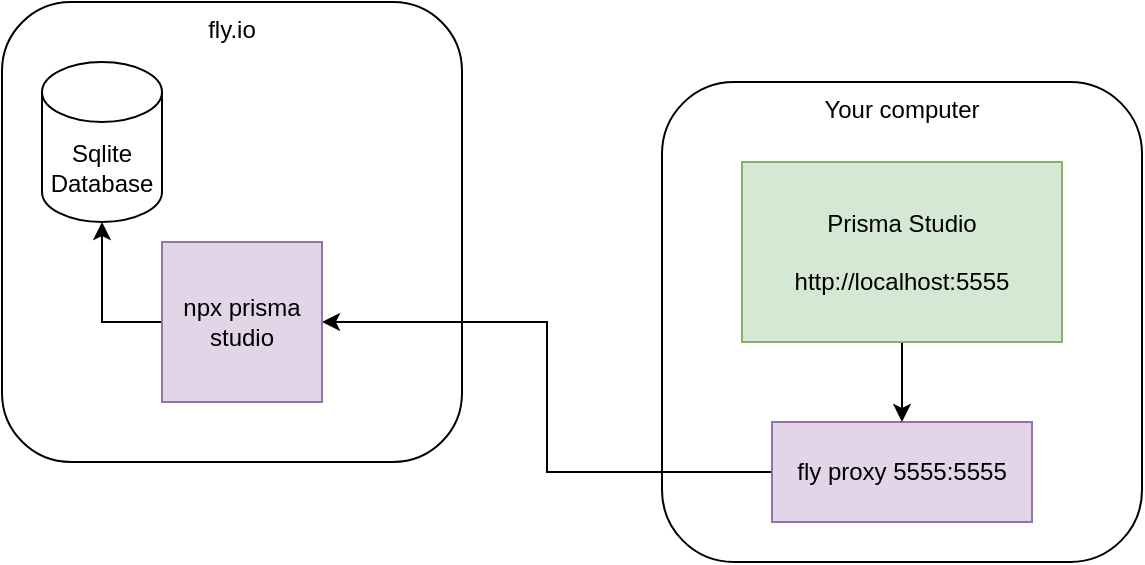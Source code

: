 <mxfile version="24.7.7">
  <diagram name="Page-1" id="Nz12WgYjtLwBdfN-h9UA">
    <mxGraphModel dx="866" dy="583" grid="1" gridSize="10" guides="1" tooltips="1" connect="1" arrows="1" fold="1" page="1" pageScale="1" pageWidth="827" pageHeight="1169" math="0" shadow="0">
      <root>
        <mxCell id="0" />
        <mxCell id="1" parent="0" />
        <mxCell id="vQRhyL0Byvt2GFxTHfLi-1" value="fly.io" style="whiteSpace=wrap;html=1;aspect=fixed;rounded=1;verticalAlign=top;" vertex="1" parent="1">
          <mxGeometry x="120" y="80" width="230" height="230" as="geometry" />
        </mxCell>
        <mxCell id="vQRhyL0Byvt2GFxTHfLi-2" value="Your computer&lt;div&gt;&lt;br&gt;&lt;/div&gt;" style="whiteSpace=wrap;html=1;aspect=fixed;verticalAlign=top;rounded=1;" vertex="1" parent="1">
          <mxGeometry x="450" y="120" width="240" height="240" as="geometry" />
        </mxCell>
        <mxCell id="vQRhyL0Byvt2GFxTHfLi-7" style="edgeStyle=orthogonalEdgeStyle;rounded=0;orthogonalLoop=1;jettySize=auto;html=1;entryX=1;entryY=0.5;entryDx=0;entryDy=0;" edge="1" parent="1" source="vQRhyL0Byvt2GFxTHfLi-4" target="vQRhyL0Byvt2GFxTHfLi-6">
          <mxGeometry relative="1" as="geometry" />
        </mxCell>
        <mxCell id="vQRhyL0Byvt2GFxTHfLi-4" value="fly proxy 5555:5555" style="rounded=0;whiteSpace=wrap;html=1;fillColor=#e1d5e7;strokeColor=#9673a6;verticalAlign=middle;" vertex="1" parent="1">
          <mxGeometry x="505" y="290" width="130" height="50" as="geometry" />
        </mxCell>
        <mxCell id="vQRhyL0Byvt2GFxTHfLi-11" style="edgeStyle=orthogonalEdgeStyle;rounded=0;orthogonalLoop=1;jettySize=auto;html=1;exitX=0;exitY=0.5;exitDx=0;exitDy=0;" edge="1" parent="1" source="vQRhyL0Byvt2GFxTHfLi-6" target="vQRhyL0Byvt2GFxTHfLi-10">
          <mxGeometry relative="1" as="geometry" />
        </mxCell>
        <mxCell id="vQRhyL0Byvt2GFxTHfLi-6" value="npx prisma studio" style="whiteSpace=wrap;html=1;aspect=fixed;fillColor=#e1d5e7;strokeColor=#9673a6;" vertex="1" parent="1">
          <mxGeometry x="200" y="200" width="80" height="80" as="geometry" />
        </mxCell>
        <mxCell id="vQRhyL0Byvt2GFxTHfLi-9" style="edgeStyle=orthogonalEdgeStyle;rounded=0;orthogonalLoop=1;jettySize=auto;html=1;exitX=0.5;exitY=1;exitDx=0;exitDy=0;entryX=0.5;entryY=0;entryDx=0;entryDy=0;" edge="1" parent="1" source="vQRhyL0Byvt2GFxTHfLi-8" target="vQRhyL0Byvt2GFxTHfLi-4">
          <mxGeometry relative="1" as="geometry" />
        </mxCell>
        <mxCell id="vQRhyL0Byvt2GFxTHfLi-8" value="Prisma Studio&lt;br&gt;&lt;br&gt;http://localhost:5555" style="rounded=0;whiteSpace=wrap;html=1;fillColor=#d5e8d4;strokeColor=#82b366;" vertex="1" parent="1">
          <mxGeometry x="490" y="160" width="160" height="90" as="geometry" />
        </mxCell>
        <mxCell id="vQRhyL0Byvt2GFxTHfLi-10" value="Sqlite&lt;div&gt;Database&lt;/div&gt;" style="shape=cylinder3;whiteSpace=wrap;html=1;boundedLbl=1;backgroundOutline=1;size=15;" vertex="1" parent="1">
          <mxGeometry x="140" y="110" width="60" height="80" as="geometry" />
        </mxCell>
      </root>
    </mxGraphModel>
  </diagram>
</mxfile>
